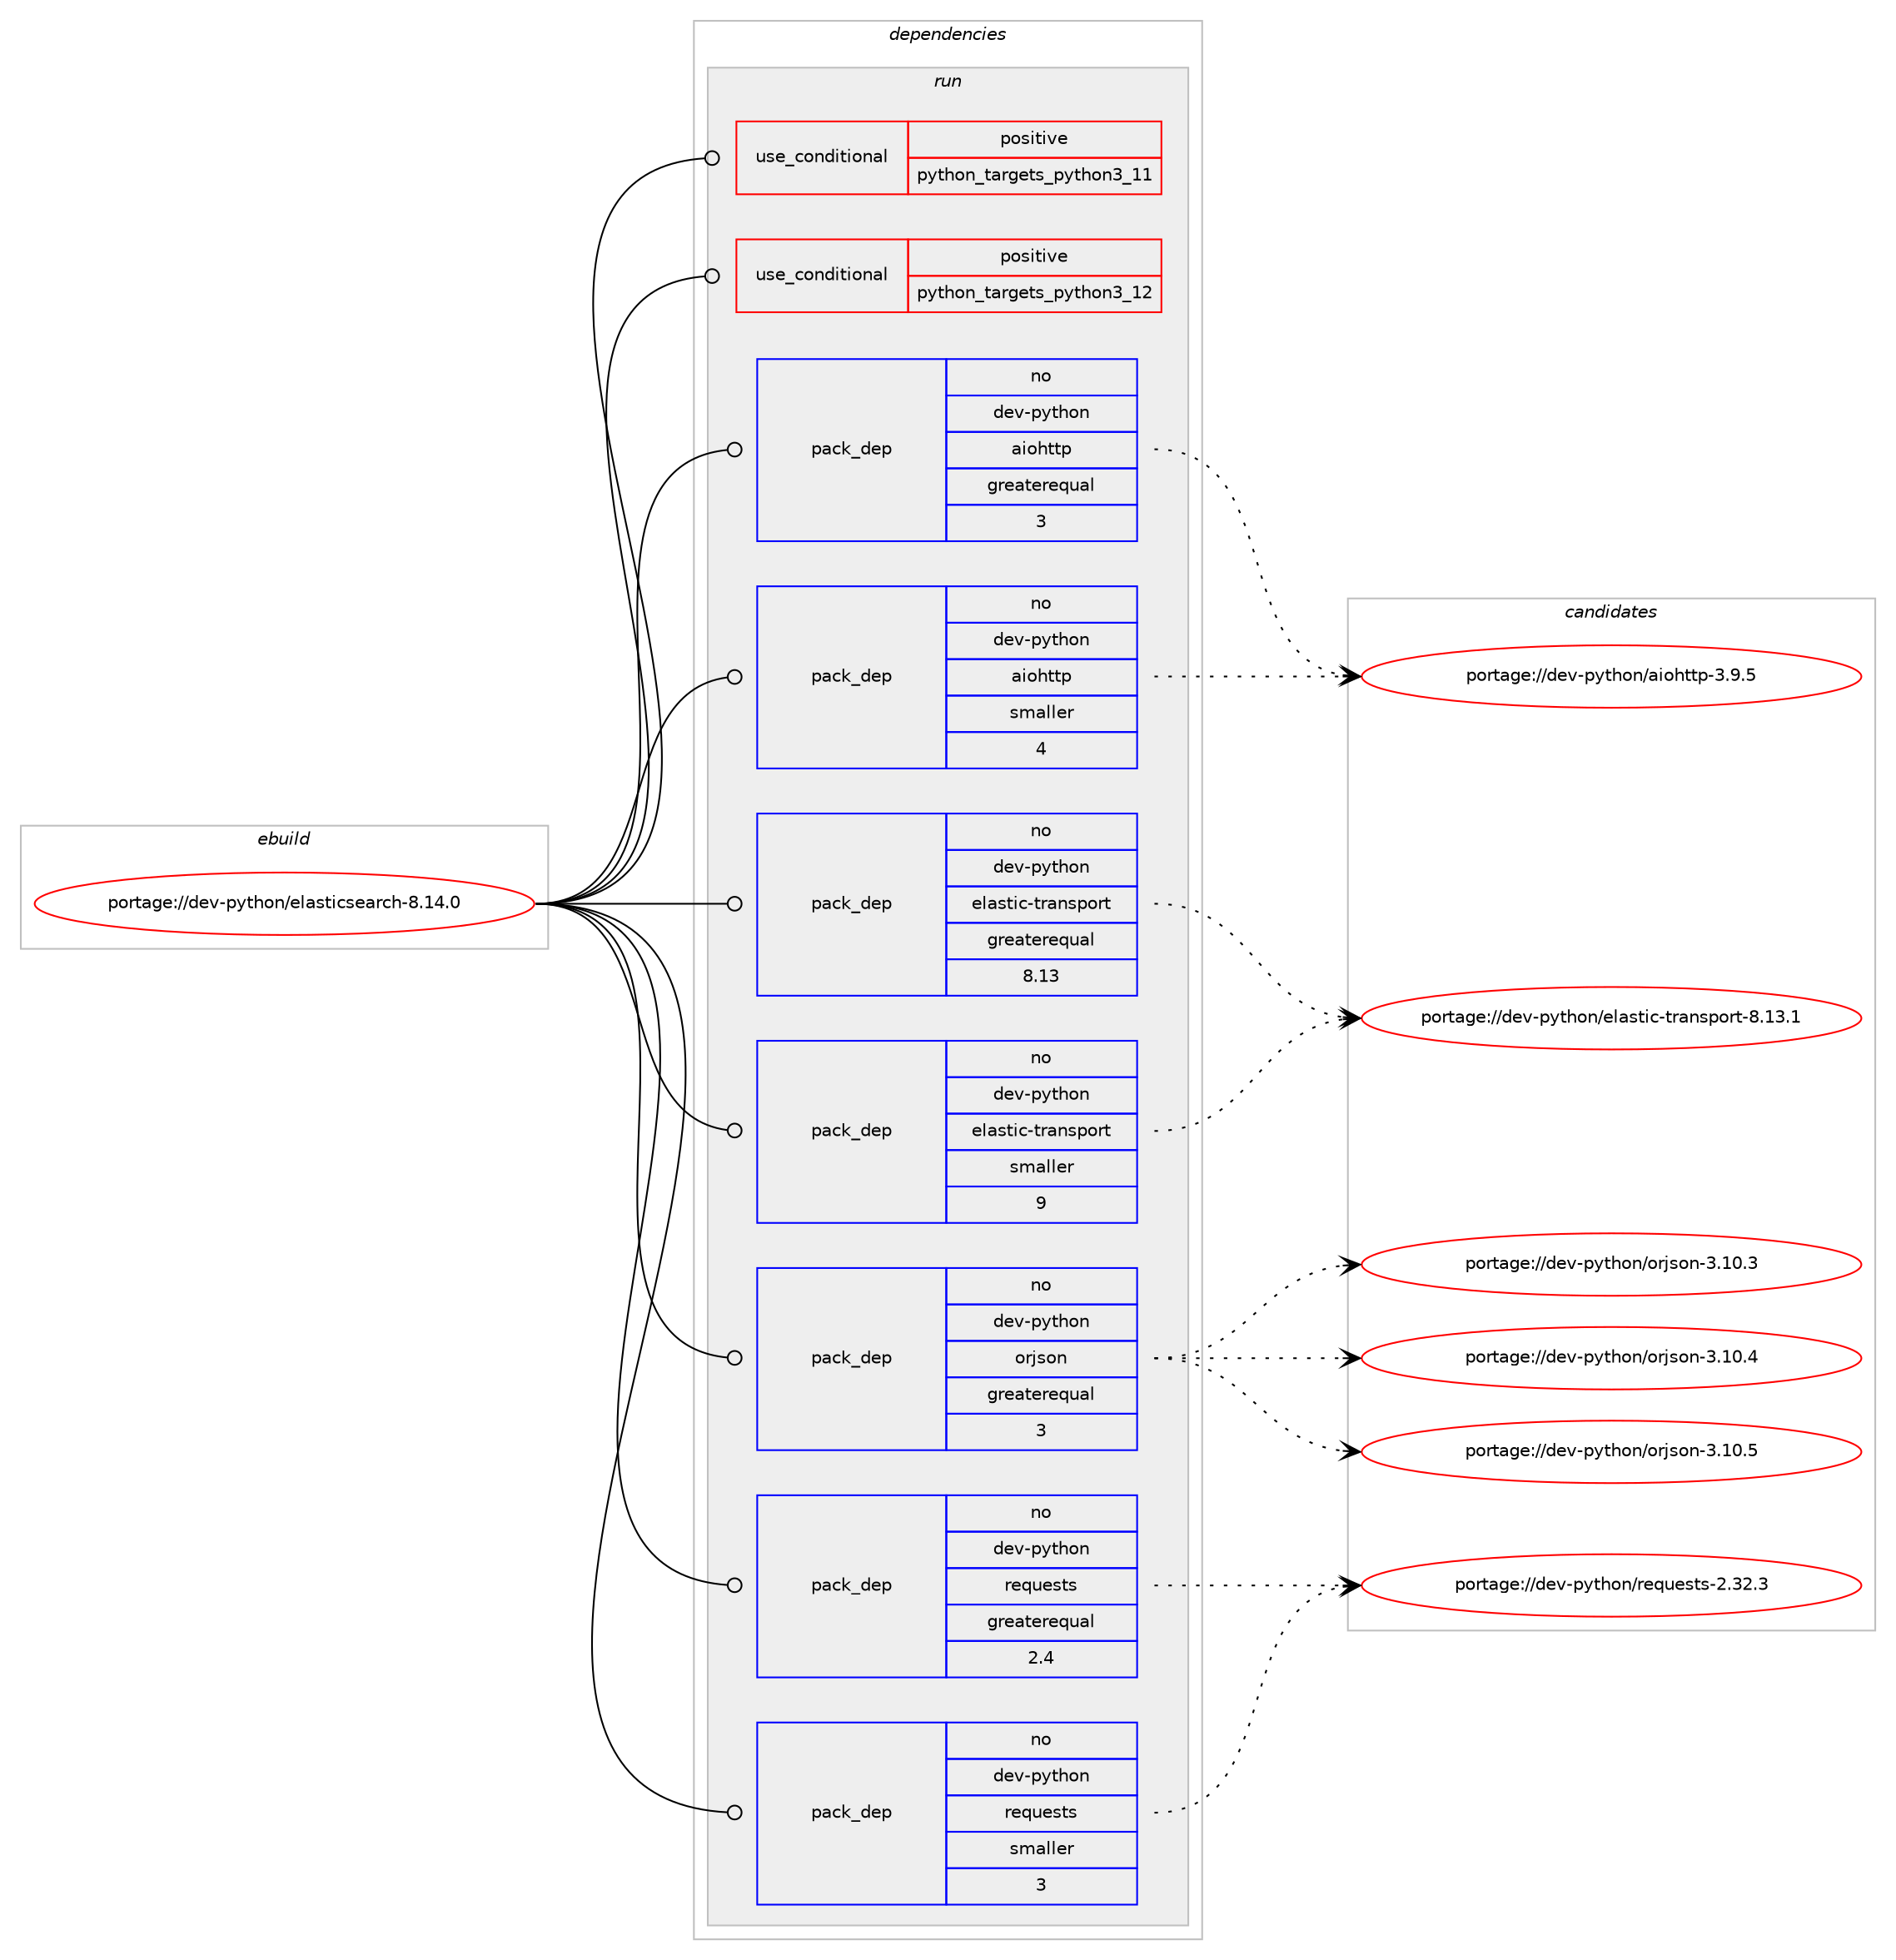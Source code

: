 digraph prolog {

# *************
# Graph options
# *************

newrank=true;
concentrate=true;
compound=true;
graph [rankdir=LR,fontname=Helvetica,fontsize=10,ranksep=1.5];#, ranksep=2.5, nodesep=0.2];
edge  [arrowhead=vee];
node  [fontname=Helvetica,fontsize=10];

# **********
# The ebuild
# **********

subgraph cluster_leftcol {
color=gray;
rank=same;
label=<<i>ebuild</i>>;
id [label="portage://dev-python/elasticsearch-8.14.0", color=red, width=4, href="../dev-python/elasticsearch-8.14.0.svg"];
}

# ****************
# The dependencies
# ****************

subgraph cluster_midcol {
color=gray;
label=<<i>dependencies</i>>;
subgraph cluster_compile {
fillcolor="#eeeeee";
style=filled;
label=<<i>compile</i>>;
}
subgraph cluster_compileandrun {
fillcolor="#eeeeee";
style=filled;
label=<<i>compile and run</i>>;
}
subgraph cluster_run {
fillcolor="#eeeeee";
style=filled;
label=<<i>run</i>>;
subgraph cond31590 {
dependency73140 [label=<<TABLE BORDER="0" CELLBORDER="1" CELLSPACING="0" CELLPADDING="4"><TR><TD ROWSPAN="3" CELLPADDING="10">use_conditional</TD></TR><TR><TD>positive</TD></TR><TR><TD>python_targets_python3_11</TD></TR></TABLE>>, shape=none, color=red];
# *** BEGIN UNKNOWN DEPENDENCY TYPE (TODO) ***
# dependency73140 -> package_dependency(portage://dev-python/elasticsearch-8.14.0,run,no,dev-lang,python,none,[,,],[slot(3.11)],[])
# *** END UNKNOWN DEPENDENCY TYPE (TODO) ***

}
id:e -> dependency73140:w [weight=20,style="solid",arrowhead="odot"];
subgraph cond31591 {
dependency73141 [label=<<TABLE BORDER="0" CELLBORDER="1" CELLSPACING="0" CELLPADDING="4"><TR><TD ROWSPAN="3" CELLPADDING="10">use_conditional</TD></TR><TR><TD>positive</TD></TR><TR><TD>python_targets_python3_12</TD></TR></TABLE>>, shape=none, color=red];
# *** BEGIN UNKNOWN DEPENDENCY TYPE (TODO) ***
# dependency73141 -> package_dependency(portage://dev-python/elasticsearch-8.14.0,run,no,dev-lang,python,none,[,,],[slot(3.12)],[])
# *** END UNKNOWN DEPENDENCY TYPE (TODO) ***

}
id:e -> dependency73141:w [weight=20,style="solid",arrowhead="odot"];
subgraph pack40336 {
dependency73142 [label=<<TABLE BORDER="0" CELLBORDER="1" CELLSPACING="0" CELLPADDING="4" WIDTH="220"><TR><TD ROWSPAN="6" CELLPADDING="30">pack_dep</TD></TR><TR><TD WIDTH="110">no</TD></TR><TR><TD>dev-python</TD></TR><TR><TD>aiohttp</TD></TR><TR><TD>greaterequal</TD></TR><TR><TD>3</TD></TR></TABLE>>, shape=none, color=blue];
}
id:e -> dependency73142:w [weight=20,style="solid",arrowhead="odot"];
subgraph pack40337 {
dependency73143 [label=<<TABLE BORDER="0" CELLBORDER="1" CELLSPACING="0" CELLPADDING="4" WIDTH="220"><TR><TD ROWSPAN="6" CELLPADDING="30">pack_dep</TD></TR><TR><TD WIDTH="110">no</TD></TR><TR><TD>dev-python</TD></TR><TR><TD>aiohttp</TD></TR><TR><TD>smaller</TD></TR><TR><TD>4</TD></TR></TABLE>>, shape=none, color=blue];
}
id:e -> dependency73143:w [weight=20,style="solid",arrowhead="odot"];
subgraph pack40338 {
dependency73144 [label=<<TABLE BORDER="0" CELLBORDER="1" CELLSPACING="0" CELLPADDING="4" WIDTH="220"><TR><TD ROWSPAN="6" CELLPADDING="30">pack_dep</TD></TR><TR><TD WIDTH="110">no</TD></TR><TR><TD>dev-python</TD></TR><TR><TD>elastic-transport</TD></TR><TR><TD>greaterequal</TD></TR><TR><TD>8.13</TD></TR></TABLE>>, shape=none, color=blue];
}
id:e -> dependency73144:w [weight=20,style="solid",arrowhead="odot"];
subgraph pack40339 {
dependency73145 [label=<<TABLE BORDER="0" CELLBORDER="1" CELLSPACING="0" CELLPADDING="4" WIDTH="220"><TR><TD ROWSPAN="6" CELLPADDING="30">pack_dep</TD></TR><TR><TD WIDTH="110">no</TD></TR><TR><TD>dev-python</TD></TR><TR><TD>elastic-transport</TD></TR><TR><TD>smaller</TD></TR><TR><TD>9</TD></TR></TABLE>>, shape=none, color=blue];
}
id:e -> dependency73145:w [weight=20,style="solid",arrowhead="odot"];
subgraph pack40340 {
dependency73146 [label=<<TABLE BORDER="0" CELLBORDER="1" CELLSPACING="0" CELLPADDING="4" WIDTH="220"><TR><TD ROWSPAN="6" CELLPADDING="30">pack_dep</TD></TR><TR><TD WIDTH="110">no</TD></TR><TR><TD>dev-python</TD></TR><TR><TD>orjson</TD></TR><TR><TD>greaterequal</TD></TR><TR><TD>3</TD></TR></TABLE>>, shape=none, color=blue];
}
id:e -> dependency73146:w [weight=20,style="solid",arrowhead="odot"];
subgraph pack40341 {
dependency73147 [label=<<TABLE BORDER="0" CELLBORDER="1" CELLSPACING="0" CELLPADDING="4" WIDTH="220"><TR><TD ROWSPAN="6" CELLPADDING="30">pack_dep</TD></TR><TR><TD WIDTH="110">no</TD></TR><TR><TD>dev-python</TD></TR><TR><TD>requests</TD></TR><TR><TD>greaterequal</TD></TR><TR><TD>2.4</TD></TR></TABLE>>, shape=none, color=blue];
}
id:e -> dependency73147:w [weight=20,style="solid",arrowhead="odot"];
subgraph pack40342 {
dependency73148 [label=<<TABLE BORDER="0" CELLBORDER="1" CELLSPACING="0" CELLPADDING="4" WIDTH="220"><TR><TD ROWSPAN="6" CELLPADDING="30">pack_dep</TD></TR><TR><TD WIDTH="110">no</TD></TR><TR><TD>dev-python</TD></TR><TR><TD>requests</TD></TR><TR><TD>smaller</TD></TR><TR><TD>3</TD></TR></TABLE>>, shape=none, color=blue];
}
id:e -> dependency73148:w [weight=20,style="solid",arrowhead="odot"];
}
}

# **************
# The candidates
# **************

subgraph cluster_choices {
rank=same;
color=gray;
label=<<i>candidates</i>>;

subgraph choice40336 {
color=black;
nodesep=1;
choice100101118451121211161041111104797105111104116116112455146574653 [label="portage://dev-python/aiohttp-3.9.5", color=red, width=4,href="../dev-python/aiohttp-3.9.5.svg"];
dependency73142:e -> choice100101118451121211161041111104797105111104116116112455146574653:w [style=dotted,weight="100"];
}
subgraph choice40337 {
color=black;
nodesep=1;
choice100101118451121211161041111104797105111104116116112455146574653 [label="portage://dev-python/aiohttp-3.9.5", color=red, width=4,href="../dev-python/aiohttp-3.9.5.svg"];
dependency73143:e -> choice100101118451121211161041111104797105111104116116112455146574653:w [style=dotted,weight="100"];
}
subgraph choice40338 {
color=black;
nodesep=1;
choice10010111845112121116104111110471011089711511610599451161149711011511211111411645564649514649 [label="portage://dev-python/elastic-transport-8.13.1", color=red, width=4,href="../dev-python/elastic-transport-8.13.1.svg"];
dependency73144:e -> choice10010111845112121116104111110471011089711511610599451161149711011511211111411645564649514649:w [style=dotted,weight="100"];
}
subgraph choice40339 {
color=black;
nodesep=1;
choice10010111845112121116104111110471011089711511610599451161149711011511211111411645564649514649 [label="portage://dev-python/elastic-transport-8.13.1", color=red, width=4,href="../dev-python/elastic-transport-8.13.1.svg"];
dependency73145:e -> choice10010111845112121116104111110471011089711511610599451161149711011511211111411645564649514649:w [style=dotted,weight="100"];
}
subgraph choice40340 {
color=black;
nodesep=1;
choice100101118451121211161041111104711111410611511111045514649484651 [label="portage://dev-python/orjson-3.10.3", color=red, width=4,href="../dev-python/orjson-3.10.3.svg"];
choice100101118451121211161041111104711111410611511111045514649484652 [label="portage://dev-python/orjson-3.10.4", color=red, width=4,href="../dev-python/orjson-3.10.4.svg"];
choice100101118451121211161041111104711111410611511111045514649484653 [label="portage://dev-python/orjson-3.10.5", color=red, width=4,href="../dev-python/orjson-3.10.5.svg"];
dependency73146:e -> choice100101118451121211161041111104711111410611511111045514649484651:w [style=dotted,weight="100"];
dependency73146:e -> choice100101118451121211161041111104711111410611511111045514649484652:w [style=dotted,weight="100"];
dependency73146:e -> choice100101118451121211161041111104711111410611511111045514649484653:w [style=dotted,weight="100"];
}
subgraph choice40341 {
color=black;
nodesep=1;
choice100101118451121211161041111104711410111311710111511611545504651504651 [label="portage://dev-python/requests-2.32.3", color=red, width=4,href="../dev-python/requests-2.32.3.svg"];
dependency73147:e -> choice100101118451121211161041111104711410111311710111511611545504651504651:w [style=dotted,weight="100"];
}
subgraph choice40342 {
color=black;
nodesep=1;
choice100101118451121211161041111104711410111311710111511611545504651504651 [label="portage://dev-python/requests-2.32.3", color=red, width=4,href="../dev-python/requests-2.32.3.svg"];
dependency73148:e -> choice100101118451121211161041111104711410111311710111511611545504651504651:w [style=dotted,weight="100"];
}
}

}
